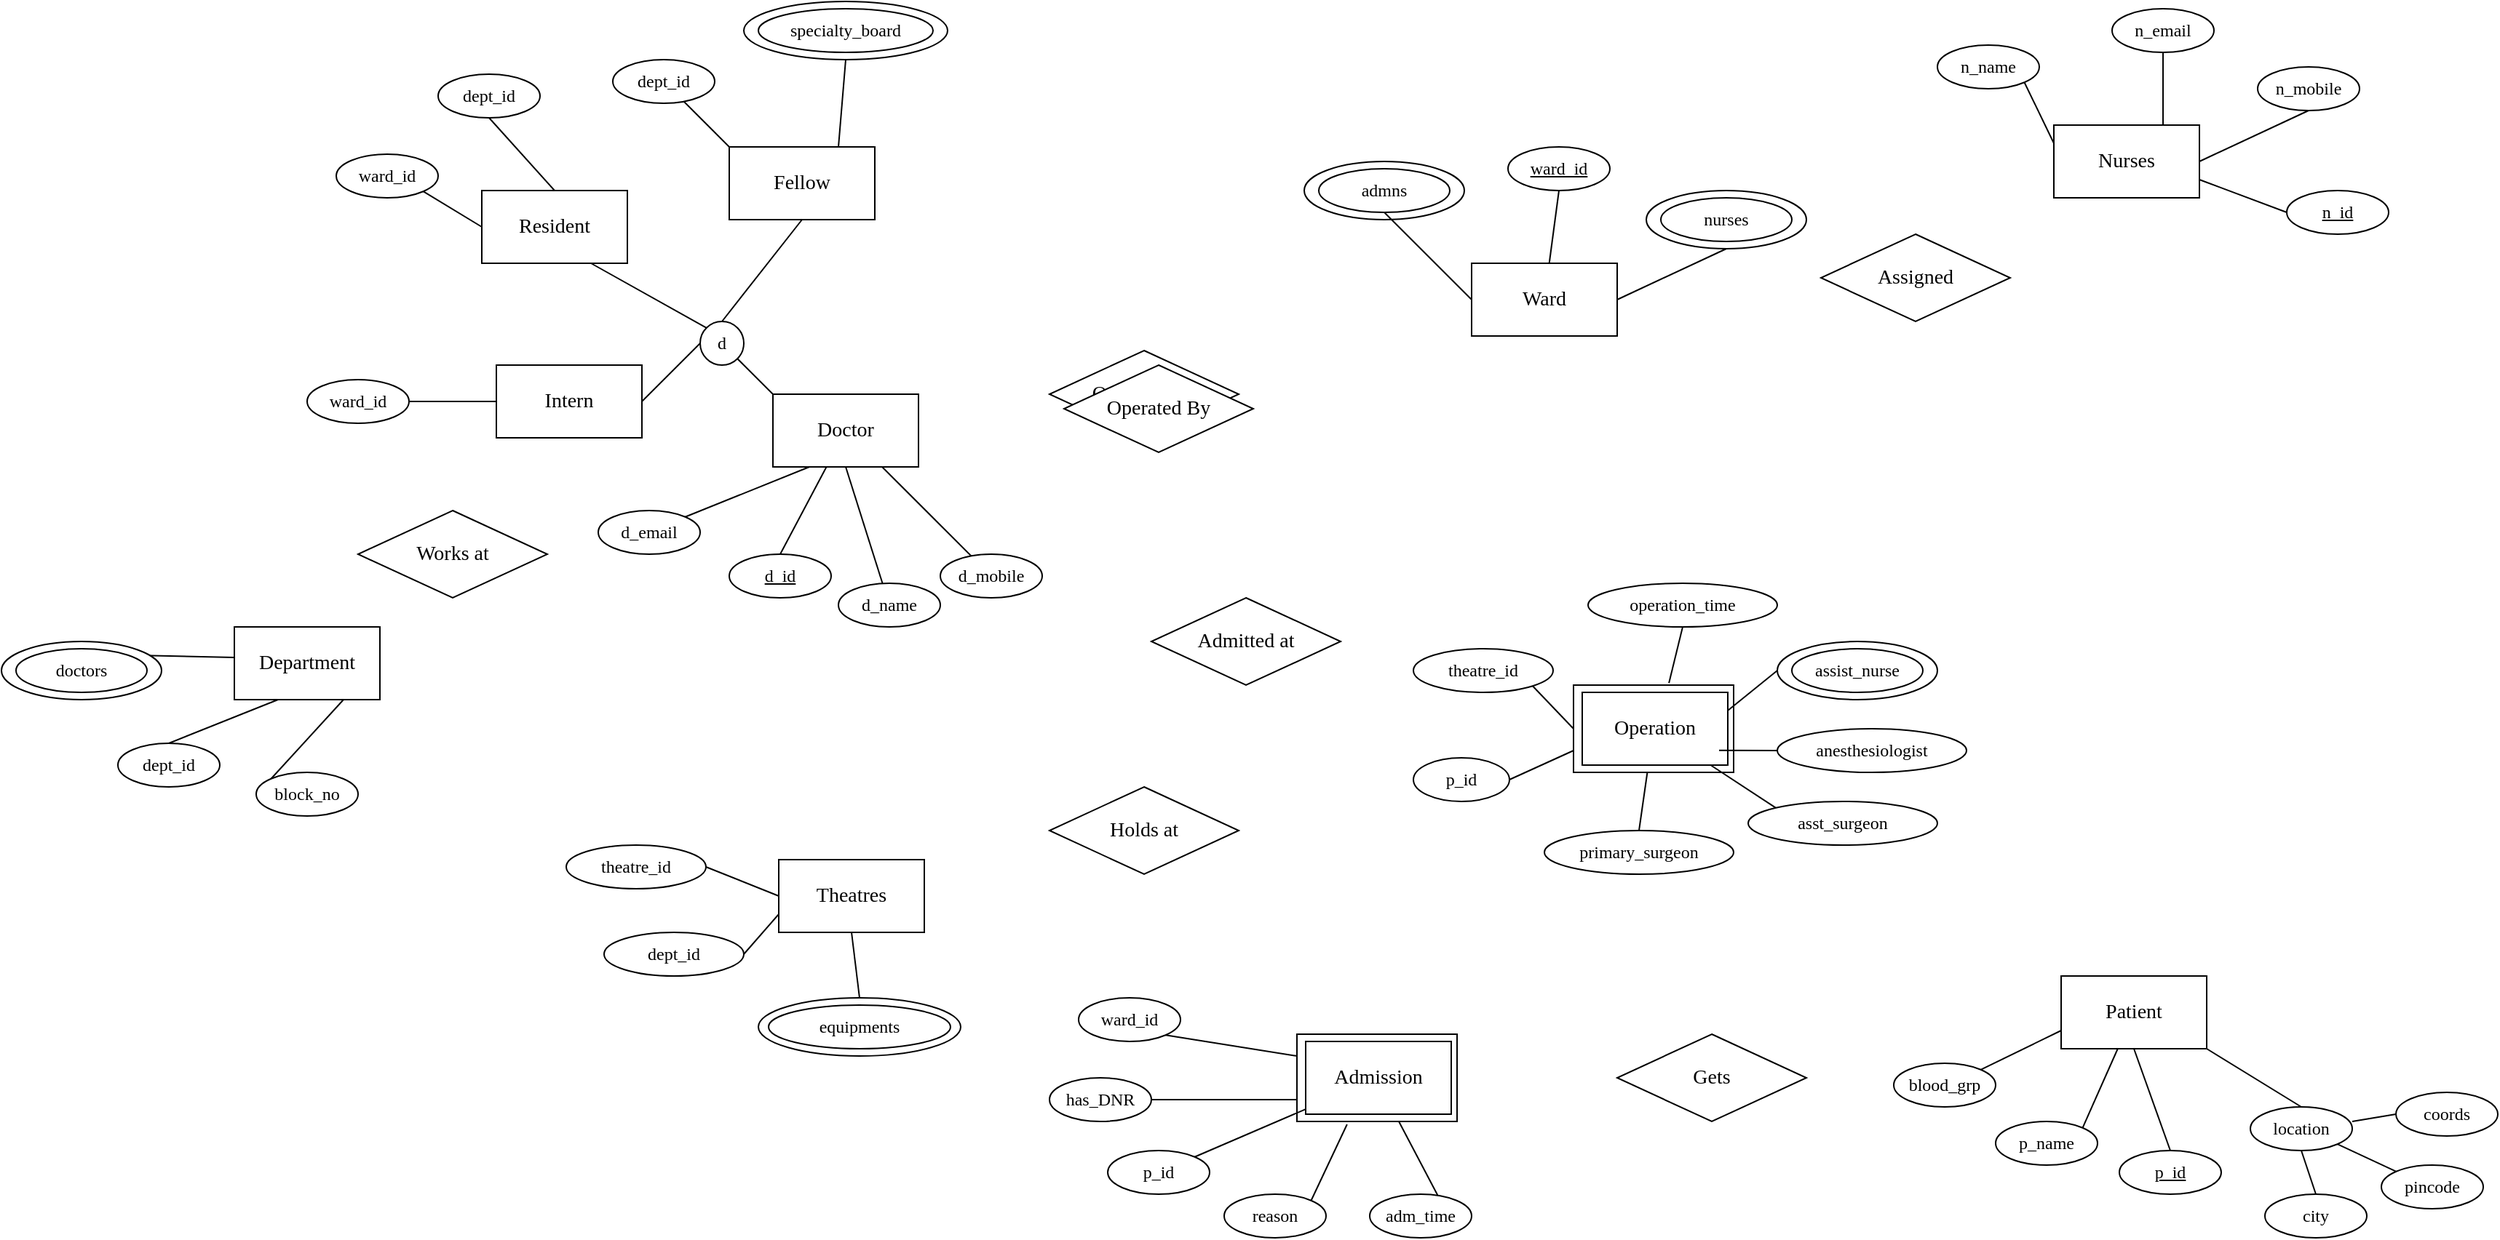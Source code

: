 <mxfile version="18.1.3" type="github">
  <diagram id="R2lEEEUBdFMjLlhIrx00" name="Page-1">
    <mxGraphModel dx="2577" dy="2005" grid="1" gridSize="10" guides="1" tooltips="1" connect="1" arrows="1" fold="0" page="1" pageScale="1" pageWidth="850" pageHeight="1100" math="0" shadow="0" extFonts="Permanent Marker^https://fonts.googleapis.com/css?family=Permanent+Marker">
      <root>
        <mxCell id="0" />
        <mxCell id="1" parent="0" />
        <mxCell id="N8Ufnz0W6D04skS4zoCJ-83" value="&lt;font style=&quot;font-size: 12px;&quot;&gt;equipments&lt;/font&gt;" style="ellipse;whiteSpace=wrap;html=1;fontFamily=Ubuntu;fontSource=https%3A%2F%2Ffonts.googleapis.com%2Fcss%3Ffamily%3DUbuntu;fontSize=14;container=1;" vertex="1" parent="1">
          <mxGeometry x="-90" y="535" width="139" height="40" as="geometry" />
        </mxCell>
        <mxCell id="N8Ufnz0W6D04skS4zoCJ-192" value="&lt;font style=&quot;font-size: 12px;&quot;&gt;equipments&lt;/font&gt;" style="ellipse;whiteSpace=wrap;html=1;fontFamily=Ubuntu;fontSource=https%3A%2F%2Ffonts.googleapis.com%2Fcss%3Ffamily%3DUbuntu;fontSize=14;container=1;" vertex="1" parent="N8Ufnz0W6D04skS4zoCJ-83">
          <mxGeometry x="7" y="5" width="125" height="30" as="geometry" />
        </mxCell>
        <mxCell id="N8Ufnz0W6D04skS4zoCJ-90" style="edgeStyle=none;rounded=0;orthogonalLoop=1;jettySize=auto;html=1;exitX=0.5;exitY=0;exitDx=0;exitDy=0;entryX=0.5;entryY=1;entryDx=0;entryDy=0;fontFamily=Ubuntu;fontSource=https%3A%2F%2Ffonts.googleapis.com%2Fcss%3Ffamily%3DUbuntu;fontSize=12;endArrow=none;endFill=0;" edge="1" parent="1" source="N8Ufnz0W6D04skS4zoCJ-103" target="N8Ufnz0W6D04skS4zoCJ-62">
          <mxGeometry relative="1" as="geometry" />
        </mxCell>
        <mxCell id="N8Ufnz0W6D04skS4zoCJ-91" style="edgeStyle=none;rounded=0;orthogonalLoop=1;jettySize=auto;html=1;exitX=0;exitY=0;exitDx=0;exitDy=0;entryX=0.75;entryY=1;entryDx=0;entryDy=0;fontFamily=Ubuntu;fontSource=https%3A%2F%2Ffonts.googleapis.com%2Fcss%3Ffamily%3DUbuntu;fontSize=12;endArrow=none;endFill=0;" edge="1" parent="1" source="N8Ufnz0W6D04skS4zoCJ-103" target="N8Ufnz0W6D04skS4zoCJ-60">
          <mxGeometry relative="1" as="geometry" />
        </mxCell>
        <mxCell id="N8Ufnz0W6D04skS4zoCJ-92" style="edgeStyle=none;rounded=0;orthogonalLoop=1;jettySize=auto;html=1;exitX=0;exitY=0.5;exitDx=0;exitDy=0;entryX=1;entryY=0.5;entryDx=0;entryDy=0;fontFamily=Ubuntu;fontSource=https%3A%2F%2Ffonts.googleapis.com%2Fcss%3Ffamily%3DUbuntu;fontSize=12;endArrow=none;endFill=0;" edge="1" parent="1" source="N8Ufnz0W6D04skS4zoCJ-103" target="N8Ufnz0W6D04skS4zoCJ-59">
          <mxGeometry relative="1" as="geometry" />
        </mxCell>
        <mxCell id="N8Ufnz0W6D04skS4zoCJ-97" style="edgeStyle=none;rounded=0;orthogonalLoop=1;jettySize=auto;html=1;exitX=0.25;exitY=1;exitDx=0;exitDy=0;entryX=1;entryY=0;entryDx=0;entryDy=0;fontFamily=Ubuntu;fontSource=https%3A%2F%2Ffonts.googleapis.com%2Fcss%3Ffamily%3DUbuntu;fontSize=12;endArrow=none;endFill=0;" edge="1" parent="1" source="N8Ufnz0W6D04skS4zoCJ-1" target="N8Ufnz0W6D04skS4zoCJ-13">
          <mxGeometry relative="1" as="geometry" />
        </mxCell>
        <mxCell id="N8Ufnz0W6D04skS4zoCJ-104" style="edgeStyle=none;rounded=0;orthogonalLoop=1;jettySize=auto;html=1;exitX=0;exitY=0;exitDx=0;exitDy=0;entryX=1;entryY=1;entryDx=0;entryDy=0;fontFamily=Ubuntu;fontSource=https%3A%2F%2Ffonts.googleapis.com%2Fcss%3Ffamily%3DUbuntu;fontSize=12;endArrow=none;endFill=0;" edge="1" parent="1" source="N8Ufnz0W6D04skS4zoCJ-1" target="N8Ufnz0W6D04skS4zoCJ-103">
          <mxGeometry relative="1" as="geometry" />
        </mxCell>
        <mxCell id="N8Ufnz0W6D04skS4zoCJ-1" value="&lt;font style=&quot;font-size: 14px;&quot; data-font-src=&quot;https://fonts.googleapis.com/css?family=Ubuntu&quot; face=&quot;Ubuntu&quot;&gt;Doctor&lt;/font&gt;" style="rounded=0;whiteSpace=wrap;html=1;" vertex="1" parent="1">
          <mxGeometry x="-80" y="120" width="100" height="50" as="geometry" />
        </mxCell>
        <mxCell id="N8Ufnz0W6D04skS4zoCJ-3" value="&lt;font style=&quot;font-size: 14px;&quot; data-font-src=&quot;https://fonts.googleapis.com/css?family=Ubuntu&quot; face=&quot;Ubuntu&quot;&gt;Patient&lt;/font&gt;" style="rounded=0;whiteSpace=wrap;html=1;" vertex="1" parent="1">
          <mxGeometry x="805" y="520" width="100" height="50" as="geometry" />
        </mxCell>
        <mxCell id="N8Ufnz0W6D04skS4zoCJ-5" value="&lt;font style=&quot;font-size: 14px;&quot; data-font-src=&quot;https://fonts.googleapis.com/css?family=Ubuntu&quot; face=&quot;Ubuntu&quot;&gt;Department&lt;/font&gt;" style="rounded=0;whiteSpace=wrap;html=1;" vertex="1" parent="1">
          <mxGeometry x="-450" y="280" width="100" height="50" as="geometry" />
        </mxCell>
        <mxCell id="N8Ufnz0W6D04skS4zoCJ-6" value="&lt;font style=&quot;font-size: 14px;&quot; data-font-src=&quot;https://fonts.googleapis.com/css?family=Ubuntu&quot; face=&quot;Ubuntu&quot;&gt;Ward&lt;/font&gt;" style="rounded=0;whiteSpace=wrap;html=1;" vertex="1" parent="1">
          <mxGeometry x="400" y="30" width="100" height="50" as="geometry" />
        </mxCell>
        <mxCell id="N8Ufnz0W6D04skS4zoCJ-98" style="edgeStyle=none;rounded=0;orthogonalLoop=1;jettySize=auto;html=1;exitX=0.5;exitY=0;exitDx=0;exitDy=0;fontFamily=Ubuntu;fontSource=https%3A%2F%2Ffonts.googleapis.com%2Fcss%3Ffamily%3DUbuntu;fontSize=12;endArrow=none;endFill=0;" edge="1" parent="1" source="N8Ufnz0W6D04skS4zoCJ-7" target="N8Ufnz0W6D04skS4zoCJ-1">
          <mxGeometry relative="1" as="geometry" />
        </mxCell>
        <mxCell id="N8Ufnz0W6D04skS4zoCJ-7" value="&lt;font style=&quot;font-size: 12px;&quot;&gt;&lt;u&gt;d_id&lt;/u&gt;&lt;/font&gt;" style="ellipse;whiteSpace=wrap;html=1;fontFamily=Ubuntu;fontSource=https%3A%2F%2Ffonts.googleapis.com%2Fcss%3Ffamily%3DUbuntu;fontSize=14;" vertex="1" parent="1">
          <mxGeometry x="-110" y="230" width="70" height="30" as="geometry" />
        </mxCell>
        <mxCell id="N8Ufnz0W6D04skS4zoCJ-100" style="edgeStyle=none;rounded=0;orthogonalLoop=1;jettySize=auto;html=1;entryX=0.5;entryY=1;entryDx=0;entryDy=0;fontFamily=Ubuntu;fontSource=https%3A%2F%2Ffonts.googleapis.com%2Fcss%3Ffamily%3DUbuntu;fontSize=12;endArrow=none;endFill=0;" edge="1" parent="1" source="N8Ufnz0W6D04skS4zoCJ-8" target="N8Ufnz0W6D04skS4zoCJ-1">
          <mxGeometry relative="1" as="geometry" />
        </mxCell>
        <mxCell id="N8Ufnz0W6D04skS4zoCJ-8" value="&lt;font style=&quot;font-size: 12px;&quot;&gt;d_name&lt;/font&gt;" style="ellipse;whiteSpace=wrap;html=1;fontFamily=Ubuntu;fontSource=https%3A%2F%2Ffonts.googleapis.com%2Fcss%3Ffamily%3DUbuntu;fontSize=14;" vertex="1" parent="1">
          <mxGeometry x="-35" y="250" width="70" height="30" as="geometry" />
        </mxCell>
        <mxCell id="N8Ufnz0W6D04skS4zoCJ-9" value="&lt;font style=&quot;font-size: 12px;&quot;&gt;dept_id&lt;/font&gt;" style="ellipse;whiteSpace=wrap;html=1;fontFamily=Ubuntu;fontSource=https%3A%2F%2Ffonts.googleapis.com%2Fcss%3Ffamily%3DUbuntu;fontSize=14;" vertex="1" parent="1">
          <mxGeometry x="-310" y="-100" width="70" height="30" as="geometry" />
        </mxCell>
        <mxCell id="N8Ufnz0W6D04skS4zoCJ-13" value="&lt;font style=&quot;font-size: 12px;&quot;&gt;d_email&lt;/font&gt;" style="ellipse;whiteSpace=wrap;html=1;fontFamily=Ubuntu;fontSource=https%3A%2F%2Ffonts.googleapis.com%2Fcss%3Ffamily%3DUbuntu;fontSize=14;" vertex="1" parent="1">
          <mxGeometry x="-200" y="200" width="70" height="30" as="geometry" />
        </mxCell>
        <mxCell id="N8Ufnz0W6D04skS4zoCJ-121" style="edgeStyle=none;rounded=0;orthogonalLoop=1;jettySize=auto;html=1;exitX=0.5;exitY=0;exitDx=0;exitDy=0;fontFamily=Ubuntu;fontSource=https%3A%2F%2Ffonts.googleapis.com%2Fcss%3Ffamily%3DUbuntu;fontSize=12;endArrow=none;endFill=0;" edge="1" parent="1" source="N8Ufnz0W6D04skS4zoCJ-18">
          <mxGeometry relative="1" as="geometry">
            <mxPoint x="-420" y="330" as="targetPoint" />
          </mxGeometry>
        </mxCell>
        <mxCell id="N8Ufnz0W6D04skS4zoCJ-18" value="&lt;font style=&quot;font-size: 12px;&quot;&gt;dept_id&lt;/font&gt;" style="ellipse;whiteSpace=wrap;html=1;fontFamily=Ubuntu;fontSource=https%3A%2F%2Ffonts.googleapis.com%2Fcss%3Ffamily%3DUbuntu;fontSize=14;" vertex="1" parent="1">
          <mxGeometry x="-530" y="360" width="70" height="30" as="geometry" />
        </mxCell>
        <mxCell id="N8Ufnz0W6D04skS4zoCJ-122" style="edgeStyle=none;rounded=0;orthogonalLoop=1;jettySize=auto;html=1;exitX=0;exitY=0;exitDx=0;exitDy=0;entryX=0.75;entryY=1;entryDx=0;entryDy=0;fontFamily=Ubuntu;fontSource=https%3A%2F%2Ffonts.googleapis.com%2Fcss%3Ffamily%3DUbuntu;fontSize=12;endArrow=none;endFill=0;" edge="1" parent="1" source="N8Ufnz0W6D04skS4zoCJ-19" target="N8Ufnz0W6D04skS4zoCJ-5">
          <mxGeometry relative="1" as="geometry" />
        </mxCell>
        <mxCell id="N8Ufnz0W6D04skS4zoCJ-19" value="&lt;font style=&quot;font-size: 12px;&quot;&gt;block_no&lt;/font&gt;" style="ellipse;whiteSpace=wrap;html=1;fontFamily=Ubuntu;fontSource=https%3A%2F%2Ffonts.googleapis.com%2Fcss%3Ffamily%3DUbuntu;fontSize=14;" vertex="1" parent="1">
          <mxGeometry x="-435" y="380" width="70" height="30" as="geometry" />
        </mxCell>
        <mxCell id="N8Ufnz0W6D04skS4zoCJ-22" value="" style="group" vertex="1" connectable="0" parent="1">
          <mxGeometry x="285" y="-40" width="140" height="40" as="geometry" />
        </mxCell>
        <mxCell id="N8Ufnz0W6D04skS4zoCJ-23" value="&lt;font style=&quot;font-size: 12px;&quot;&gt;specialty_board&lt;/font&gt;" style="ellipse;whiteSpace=wrap;html=1;fontFamily=Ubuntu;fontSource=https%3A%2F%2Ffonts.googleapis.com%2Fcss%3Ffamily%3DUbuntu;fontSize=14;" vertex="1" parent="N8Ufnz0W6D04skS4zoCJ-22">
          <mxGeometry width="110" height="40" as="geometry" />
        </mxCell>
        <mxCell id="N8Ufnz0W6D04skS4zoCJ-24" value="&lt;font style=&quot;font-size: 12px;&quot;&gt;admns&lt;/font&gt;" style="ellipse;whiteSpace=wrap;html=1;fontFamily=Ubuntu;fontSource=https%3A%2F%2Ffonts.googleapis.com%2Fcss%3Ffamily%3DUbuntu;fontSize=14;" vertex="1" parent="N8Ufnz0W6D04skS4zoCJ-22">
          <mxGeometry x="10" y="5" width="90" height="30" as="geometry" />
        </mxCell>
        <mxCell id="N8Ufnz0W6D04skS4zoCJ-123" style="edgeStyle=none;rounded=0;orthogonalLoop=1;jettySize=auto;html=1;exitX=1;exitY=0;exitDx=0;exitDy=0;fontFamily=Ubuntu;fontSource=https%3A%2F%2Ffonts.googleapis.com%2Fcss%3Ffamily%3DUbuntu;fontSize=12;endArrow=none;endFill=0;" edge="1" parent="1" source="N8Ufnz0W6D04skS4zoCJ-28">
          <mxGeometry relative="1" as="geometry">
            <mxPoint x="-450" y="301" as="targetPoint" />
          </mxGeometry>
        </mxCell>
        <mxCell id="N8Ufnz0W6D04skS4zoCJ-32" value="" style="group" vertex="1" connectable="0" parent="1">
          <mxGeometry x="470" y="320" width="110" height="60" as="geometry" />
        </mxCell>
        <mxCell id="N8Ufnz0W6D04skS4zoCJ-31" value="&lt;font style=&quot;font-size: 14px;&quot; data-font-src=&quot;https://fonts.googleapis.com/css?family=Ubuntu&quot; face=&quot;Ubuntu&quot;&gt;Operation&lt;/font&gt;" style="rounded=0;whiteSpace=wrap;html=1;" vertex="1" parent="N8Ufnz0W6D04skS4zoCJ-32">
          <mxGeometry width="110" height="60" as="geometry" />
        </mxCell>
        <mxCell id="N8Ufnz0W6D04skS4zoCJ-30" value="&lt;font style=&quot;font-size: 14px;&quot; data-font-src=&quot;https://fonts.googleapis.com/css?family=Ubuntu&quot; face=&quot;Ubuntu&quot;&gt;Operation&lt;/font&gt;" style="rounded=0;whiteSpace=wrap;html=1;" vertex="1" parent="N8Ufnz0W6D04skS4zoCJ-32">
          <mxGeometry x="6" y="5" width="100" height="50" as="geometry" />
        </mxCell>
        <mxCell id="N8Ufnz0W6D04skS4zoCJ-33" value="" style="group" vertex="1" connectable="0" parent="1">
          <mxGeometry x="280" y="560" width="110" height="60" as="geometry" />
        </mxCell>
        <mxCell id="N8Ufnz0W6D04skS4zoCJ-34" value="&lt;font style=&quot;font-size: 14px;&quot; data-font-src=&quot;https://fonts.googleapis.com/css?family=Ubuntu&quot; face=&quot;Ubuntu&quot;&gt;Operation&lt;/font&gt;" style="rounded=0;whiteSpace=wrap;html=1;" vertex="1" parent="N8Ufnz0W6D04skS4zoCJ-33">
          <mxGeometry width="110" height="60" as="geometry" />
        </mxCell>
        <mxCell id="N8Ufnz0W6D04skS4zoCJ-35" value="&lt;font style=&quot;font-size: 14px;&quot; data-font-src=&quot;https://fonts.googleapis.com/css?family=Ubuntu&quot; face=&quot;Ubuntu&quot;&gt;Admission&lt;br&gt;&lt;/font&gt;" style="rounded=0;whiteSpace=wrap;html=1;" vertex="1" parent="N8Ufnz0W6D04skS4zoCJ-33">
          <mxGeometry x="6" y="5" width="100" height="50" as="geometry" />
        </mxCell>
        <mxCell id="N8Ufnz0W6D04skS4zoCJ-136" style="edgeStyle=none;rounded=0;orthogonalLoop=1;jettySize=auto;html=1;exitX=0.5;exitY=0;exitDx=0;exitDy=0;entryX=0.5;entryY=1;entryDx=0;entryDy=0;fontFamily=Ubuntu;fontSource=https%3A%2F%2Ffonts.googleapis.com%2Fcss%3Ffamily%3DUbuntu;fontSize=12;endArrow=none;endFill=0;" edge="1" parent="1" source="N8Ufnz0W6D04skS4zoCJ-36" target="N8Ufnz0W6D04skS4zoCJ-3">
          <mxGeometry relative="1" as="geometry" />
        </mxCell>
        <mxCell id="N8Ufnz0W6D04skS4zoCJ-36" value="&lt;font style=&quot;font-size: 12px;&quot;&gt;&lt;u&gt;p_id&lt;/u&gt;&lt;/font&gt;" style="ellipse;whiteSpace=wrap;html=1;fontFamily=Ubuntu;fontSource=https%3A%2F%2Ffonts.googleapis.com%2Fcss%3Ffamily%3DUbuntu;fontSize=14;" vertex="1" parent="1">
          <mxGeometry x="845" y="640" width="70" height="30" as="geometry" />
        </mxCell>
        <mxCell id="N8Ufnz0W6D04skS4zoCJ-135" style="edgeStyle=none;rounded=0;orthogonalLoop=1;jettySize=auto;html=1;exitX=1;exitY=0;exitDx=0;exitDy=0;fontFamily=Ubuntu;fontSource=https%3A%2F%2Ffonts.googleapis.com%2Fcss%3Ffamily%3DUbuntu;fontSize=12;endArrow=none;endFill=0;" edge="1" parent="1" source="N8Ufnz0W6D04skS4zoCJ-37" target="N8Ufnz0W6D04skS4zoCJ-3">
          <mxGeometry relative="1" as="geometry" />
        </mxCell>
        <mxCell id="N8Ufnz0W6D04skS4zoCJ-37" value="&lt;font style=&quot;font-size: 12px;&quot;&gt;p_name&lt;/font&gt;" style="ellipse;whiteSpace=wrap;html=1;fontFamily=Ubuntu;fontSource=https%3A%2F%2Ffonts.googleapis.com%2Fcss%3Ffamily%3DUbuntu;fontSize=14;" vertex="1" parent="1">
          <mxGeometry x="760" y="620" width="70" height="30" as="geometry" />
        </mxCell>
        <mxCell id="N8Ufnz0W6D04skS4zoCJ-101" style="edgeStyle=none;rounded=0;orthogonalLoop=1;jettySize=auto;html=1;entryX=0.75;entryY=1;entryDx=0;entryDy=0;fontFamily=Ubuntu;fontSource=https%3A%2F%2Ffonts.googleapis.com%2Fcss%3Ffamily%3DUbuntu;fontSize=12;endArrow=none;endFill=0;" edge="1" parent="1" source="N8Ufnz0W6D04skS4zoCJ-38" target="N8Ufnz0W6D04skS4zoCJ-1">
          <mxGeometry relative="1" as="geometry" />
        </mxCell>
        <mxCell id="N8Ufnz0W6D04skS4zoCJ-38" value="&lt;font style=&quot;font-size: 12px;&quot;&gt;d_mobile&lt;/font&gt;" style="ellipse;whiteSpace=wrap;html=1;fontFamily=Ubuntu;fontSource=https%3A%2F%2Ffonts.googleapis.com%2Fcss%3Ffamily%3DUbuntu;fontSize=14;" vertex="1" parent="1">
          <mxGeometry x="35" y="230" width="70" height="30" as="geometry" />
        </mxCell>
        <mxCell id="N8Ufnz0W6D04skS4zoCJ-134" style="edgeStyle=none;rounded=0;orthogonalLoop=1;jettySize=auto;html=1;exitX=1;exitY=0;exitDx=0;exitDy=0;entryX=0;entryY=0.75;entryDx=0;entryDy=0;fontFamily=Ubuntu;fontSource=https%3A%2F%2Ffonts.googleapis.com%2Fcss%3Ffamily%3DUbuntu;fontSize=12;endArrow=none;endFill=0;" edge="1" parent="1" source="N8Ufnz0W6D04skS4zoCJ-40" target="N8Ufnz0W6D04skS4zoCJ-3">
          <mxGeometry relative="1" as="geometry" />
        </mxCell>
        <mxCell id="N8Ufnz0W6D04skS4zoCJ-40" value="&lt;font style=&quot;font-size: 12px;&quot;&gt;blood_grp&lt;br&gt;&lt;/font&gt;" style="ellipse;whiteSpace=wrap;html=1;fontFamily=Ubuntu;fontSource=https%3A%2F%2Ffonts.googleapis.com%2Fcss%3Ffamily%3DUbuntu;fontSize=14;" vertex="1" parent="1">
          <mxGeometry x="690" y="580" width="70" height="30" as="geometry" />
        </mxCell>
        <mxCell id="N8Ufnz0W6D04skS4zoCJ-107" style="edgeStyle=none;rounded=0;orthogonalLoop=1;jettySize=auto;html=1;exitX=1;exitY=0.5;exitDx=0;exitDy=0;entryX=0;entryY=0.75;entryDx=0;entryDy=0;fontFamily=Ubuntu;fontSource=https%3A%2F%2Ffonts.googleapis.com%2Fcss%3Ffamily%3DUbuntu;fontSize=12;endArrow=none;endFill=0;" edge="1" parent="1" source="N8Ufnz0W6D04skS4zoCJ-41" target="N8Ufnz0W6D04skS4zoCJ-34">
          <mxGeometry relative="1" as="geometry" />
        </mxCell>
        <mxCell id="N8Ufnz0W6D04skS4zoCJ-41" value="&lt;font style=&quot;font-size: 12px;&quot;&gt;has_DNR&lt;br&gt;&lt;/font&gt;" style="ellipse;whiteSpace=wrap;html=1;fontFamily=Ubuntu;fontSource=https%3A%2F%2Ffonts.googleapis.com%2Fcss%3Ffamily%3DUbuntu;fontSize=14;" vertex="1" parent="1">
          <mxGeometry x="110" y="590" width="70" height="30" as="geometry" />
        </mxCell>
        <mxCell id="N8Ufnz0W6D04skS4zoCJ-113" style="edgeStyle=none;rounded=0;orthogonalLoop=1;jettySize=auto;html=1;exitX=0.5;exitY=0;exitDx=0;exitDy=0;fontFamily=Ubuntu;fontSource=https%3A%2F%2Ffonts.googleapis.com%2Fcss%3Ffamily%3DUbuntu;fontSize=12;endArrow=none;endFill=0;" edge="1" parent="1" source="N8Ufnz0W6D04skS4zoCJ-43" target="N8Ufnz0W6D04skS4zoCJ-31">
          <mxGeometry relative="1" as="geometry" />
        </mxCell>
        <mxCell id="N8Ufnz0W6D04skS4zoCJ-43" value="&lt;font style=&quot;font-size: 12px;&quot;&gt;primary_surgeon&lt;/font&gt;" style="ellipse;whiteSpace=wrap;html=1;fontFamily=Ubuntu;fontSource=https%3A%2F%2Ffonts.googleapis.com%2Fcss%3Ffamily%3DUbuntu;fontSize=14;" vertex="1" parent="1">
          <mxGeometry x="450" y="420" width="130" height="30" as="geometry" />
        </mxCell>
        <mxCell id="N8Ufnz0W6D04skS4zoCJ-114" style="edgeStyle=none;rounded=0;orthogonalLoop=1;jettySize=auto;html=1;exitX=0;exitY=0;exitDx=0;exitDy=0;fontFamily=Ubuntu;fontSource=https%3A%2F%2Ffonts.googleapis.com%2Fcss%3Ffamily%3DUbuntu;fontSize=12;endArrow=none;endFill=0;" edge="1" parent="1" source="N8Ufnz0W6D04skS4zoCJ-44" target="N8Ufnz0W6D04skS4zoCJ-30">
          <mxGeometry relative="1" as="geometry" />
        </mxCell>
        <mxCell id="N8Ufnz0W6D04skS4zoCJ-44" value="&lt;font style=&quot;font-size: 12px;&quot;&gt;asst_surgeon&lt;/font&gt;" style="ellipse;whiteSpace=wrap;html=1;fontFamily=Ubuntu;fontSource=https%3A%2F%2Ffonts.googleapis.com%2Fcss%3Ffamily%3DUbuntu;fontSize=14;" vertex="1" parent="1">
          <mxGeometry x="590" y="400" width="130" height="30" as="geometry" />
        </mxCell>
        <mxCell id="N8Ufnz0W6D04skS4zoCJ-115" style="edgeStyle=none;rounded=0;orthogonalLoop=1;jettySize=auto;html=1;exitX=0;exitY=0.5;exitDx=0;exitDy=0;fontFamily=Ubuntu;fontSource=https%3A%2F%2Ffonts.googleapis.com%2Fcss%3Ffamily%3DUbuntu;fontSize=12;endArrow=none;endFill=0;" edge="1" parent="1" source="N8Ufnz0W6D04skS4zoCJ-45">
          <mxGeometry relative="1" as="geometry">
            <mxPoint x="570" y="364.905" as="targetPoint" />
          </mxGeometry>
        </mxCell>
        <mxCell id="N8Ufnz0W6D04skS4zoCJ-45" value="&lt;font style=&quot;font-size: 12px;&quot;&gt;anesthesiologist&lt;/font&gt;" style="ellipse;whiteSpace=wrap;html=1;fontFamily=Ubuntu;fontSource=https%3A%2F%2Ffonts.googleapis.com%2Fcss%3Ffamily%3DUbuntu;fontSize=14;" vertex="1" parent="1">
          <mxGeometry x="610" y="350" width="130" height="30" as="geometry" />
        </mxCell>
        <mxCell id="N8Ufnz0W6D04skS4zoCJ-50" value="" style="group" vertex="1" connectable="0" parent="1">
          <mxGeometry x="610" y="290" width="110" height="40" as="geometry" />
        </mxCell>
        <mxCell id="N8Ufnz0W6D04skS4zoCJ-48" value="&lt;font style=&quot;font-size: 12px;&quot;&gt;specialty_board&lt;/font&gt;" style="ellipse;whiteSpace=wrap;html=1;fontFamily=Ubuntu;fontSource=https%3A%2F%2Ffonts.googleapis.com%2Fcss%3Ffamily%3DUbuntu;fontSize=14;" vertex="1" parent="N8Ufnz0W6D04skS4zoCJ-50">
          <mxGeometry width="110" height="40" as="geometry" />
        </mxCell>
        <mxCell id="N8Ufnz0W6D04skS4zoCJ-49" value="&lt;font style=&quot;font-size: 12px;&quot;&gt;assist_nurse&lt;/font&gt;" style="ellipse;whiteSpace=wrap;html=1;fontFamily=Ubuntu;fontSource=https%3A%2F%2Ffonts.googleapis.com%2Fcss%3Ffamily%3DUbuntu;fontSize=14;" vertex="1" parent="N8Ufnz0W6D04skS4zoCJ-50">
          <mxGeometry x="10" y="5" width="90" height="30" as="geometry" />
        </mxCell>
        <mxCell id="N8Ufnz0W6D04skS4zoCJ-110" style="edgeStyle=none;rounded=0;orthogonalLoop=1;jettySize=auto;html=1;exitX=0.5;exitY=1;exitDx=0;exitDy=0;entryX=0.596;entryY=-0.023;entryDx=0;entryDy=0;entryPerimeter=0;fontFamily=Ubuntu;fontSource=https%3A%2F%2Ffonts.googleapis.com%2Fcss%3Ffamily%3DUbuntu;fontSize=12;endArrow=none;endFill=0;" edge="1" parent="1" source="N8Ufnz0W6D04skS4zoCJ-51" target="N8Ufnz0W6D04skS4zoCJ-31">
          <mxGeometry relative="1" as="geometry" />
        </mxCell>
        <mxCell id="N8Ufnz0W6D04skS4zoCJ-51" value="&lt;font style=&quot;font-size: 12px;&quot;&gt;operation_time&lt;/font&gt;" style="ellipse;whiteSpace=wrap;html=1;fontFamily=Ubuntu;fontSource=https%3A%2F%2Ffonts.googleapis.com%2Fcss%3Ffamily%3DUbuntu;fontSize=14;" vertex="1" parent="1">
          <mxGeometry x="480" y="250" width="130" height="30" as="geometry" />
        </mxCell>
        <mxCell id="N8Ufnz0W6D04skS4zoCJ-108" style="edgeStyle=none;rounded=0;orthogonalLoop=1;jettySize=auto;html=1;exitX=1;exitY=1;exitDx=0;exitDy=0;entryX=0;entryY=0.25;entryDx=0;entryDy=0;fontFamily=Ubuntu;fontSource=https%3A%2F%2Ffonts.googleapis.com%2Fcss%3Ffamily%3DUbuntu;fontSize=12;endArrow=none;endFill=0;" edge="1" parent="1" source="N8Ufnz0W6D04skS4zoCJ-54" target="N8Ufnz0W6D04skS4zoCJ-34">
          <mxGeometry relative="1" as="geometry" />
        </mxCell>
        <mxCell id="N8Ufnz0W6D04skS4zoCJ-54" value="&lt;font style=&quot;font-size: 12px;&quot;&gt;ward_id&lt;br&gt;&lt;/font&gt;" style="ellipse;whiteSpace=wrap;html=1;fontFamily=Ubuntu;fontSource=https%3A%2F%2Ffonts.googleapis.com%2Fcss%3Ffamily%3DUbuntu;fontSize=14;" vertex="1" parent="1">
          <mxGeometry x="130" y="535" width="70" height="30" as="geometry" />
        </mxCell>
        <mxCell id="N8Ufnz0W6D04skS4zoCJ-125" style="edgeStyle=none;rounded=0;orthogonalLoop=1;jettySize=auto;html=1;exitX=0.5;exitY=1;exitDx=0;exitDy=0;fontFamily=Ubuntu;fontSource=https%3A%2F%2Ffonts.googleapis.com%2Fcss%3Ffamily%3DUbuntu;fontSize=12;endArrow=none;endFill=0;" edge="1" parent="1" source="N8Ufnz0W6D04skS4zoCJ-55" target="N8Ufnz0W6D04skS4zoCJ-6">
          <mxGeometry relative="1" as="geometry" />
        </mxCell>
        <mxCell id="N8Ufnz0W6D04skS4zoCJ-55" value="&lt;font style=&quot;font-size: 12px;&quot;&gt;&lt;u&gt;ward_id&lt;/u&gt;&lt;br&gt;&lt;/font&gt;" style="ellipse;whiteSpace=wrap;html=1;fontFamily=Ubuntu;fontSource=https%3A%2F%2Ffonts.googleapis.com%2Fcss%3Ffamily%3DUbuntu;fontSize=14;" vertex="1" parent="1">
          <mxGeometry x="425" y="-50" width="70" height="30" as="geometry" />
        </mxCell>
        <mxCell id="N8Ufnz0W6D04skS4zoCJ-126" style="edgeStyle=none;rounded=0;orthogonalLoop=1;jettySize=auto;html=1;exitX=0.5;exitY=1;exitDx=0;exitDy=0;entryX=1;entryY=0.5;entryDx=0;entryDy=0;fontFamily=Ubuntu;fontSource=https%3A%2F%2Ffonts.googleapis.com%2Fcss%3Ffamily%3DUbuntu;fontSize=12;endArrow=none;endFill=0;" edge="1" parent="1" source="N8Ufnz0W6D04skS4zoCJ-56" target="N8Ufnz0W6D04skS4zoCJ-6">
          <mxGeometry relative="1" as="geometry" />
        </mxCell>
        <mxCell id="N8Ufnz0W6D04skS4zoCJ-56" value="&lt;font style=&quot;font-size: 12px;&quot;&gt;specialty_board&lt;/font&gt;" style="ellipse;whiteSpace=wrap;html=1;fontFamily=Ubuntu;fontSource=https%3A%2F%2Ffonts.googleapis.com%2Fcss%3Ffamily%3DUbuntu;fontSize=14;" vertex="1" parent="1">
          <mxGeometry x="520" y="-20" width="110" height="40" as="geometry" />
        </mxCell>
        <mxCell id="N8Ufnz0W6D04skS4zoCJ-57" value="&lt;font style=&quot;font-size: 12px;&quot;&gt;nurses&lt;/font&gt;" style="ellipse;whiteSpace=wrap;html=1;fontFamily=Ubuntu;fontSource=https%3A%2F%2Ffonts.googleapis.com%2Fcss%3Ffamily%3DUbuntu;fontSize=14;" vertex="1" parent="1">
          <mxGeometry x="530" y="-15" width="90" height="30" as="geometry" />
        </mxCell>
        <mxCell id="N8Ufnz0W6D04skS4zoCJ-112" style="edgeStyle=none;rounded=0;orthogonalLoop=1;jettySize=auto;html=1;exitX=1;exitY=0.5;exitDx=0;exitDy=0;entryX=0;entryY=0.75;entryDx=0;entryDy=0;fontFamily=Ubuntu;fontSource=https%3A%2F%2Ffonts.googleapis.com%2Fcss%3Ffamily%3DUbuntu;fontSize=12;endArrow=none;endFill=0;" edge="1" parent="1" source="N8Ufnz0W6D04skS4zoCJ-58" target="N8Ufnz0W6D04skS4zoCJ-31">
          <mxGeometry relative="1" as="geometry" />
        </mxCell>
        <mxCell id="N8Ufnz0W6D04skS4zoCJ-58" value="&lt;font style=&quot;font-size: 12px;&quot;&gt;p_id&lt;/font&gt;" style="ellipse;whiteSpace=wrap;html=1;fontFamily=Ubuntu;fontSource=https%3A%2F%2Ffonts.googleapis.com%2Fcss%3Ffamily%3DUbuntu;fontSize=14;" vertex="1" parent="1">
          <mxGeometry x="360" y="370" width="66" height="30" as="geometry" />
        </mxCell>
        <mxCell id="N8Ufnz0W6D04skS4zoCJ-93" style="edgeStyle=none;rounded=0;orthogonalLoop=1;jettySize=auto;html=1;exitX=0;exitY=0.5;exitDx=0;exitDy=0;entryX=1;entryY=0.5;entryDx=0;entryDy=0;fontFamily=Ubuntu;fontSource=https%3A%2F%2Ffonts.googleapis.com%2Fcss%3Ffamily%3DUbuntu;fontSize=12;endArrow=none;endFill=0;" edge="1" parent="1" source="N8Ufnz0W6D04skS4zoCJ-59" target="N8Ufnz0W6D04skS4zoCJ-66">
          <mxGeometry relative="1" as="geometry" />
        </mxCell>
        <mxCell id="N8Ufnz0W6D04skS4zoCJ-59" value="&lt;font face=&quot;Ubuntu&quot;&gt;&lt;span style=&quot;font-size: 14px;&quot;&gt;Intern&lt;/span&gt;&lt;/font&gt;" style="rounded=0;whiteSpace=wrap;html=1;" vertex="1" parent="1">
          <mxGeometry x="-270" y="100" width="100" height="50" as="geometry" />
        </mxCell>
        <mxCell id="N8Ufnz0W6D04skS4zoCJ-94" style="edgeStyle=none;rounded=0;orthogonalLoop=1;jettySize=auto;html=1;exitX=0;exitY=0.5;exitDx=0;exitDy=0;entryX=1;entryY=1;entryDx=0;entryDy=0;fontFamily=Ubuntu;fontSource=https%3A%2F%2Ffonts.googleapis.com%2Fcss%3Ffamily%3DUbuntu;fontSize=12;endArrow=none;endFill=0;" edge="1" parent="1" source="N8Ufnz0W6D04skS4zoCJ-60" target="N8Ufnz0W6D04skS4zoCJ-65">
          <mxGeometry relative="1" as="geometry" />
        </mxCell>
        <mxCell id="N8Ufnz0W6D04skS4zoCJ-95" style="edgeStyle=none;rounded=0;orthogonalLoop=1;jettySize=auto;html=1;exitX=0.5;exitY=0;exitDx=0;exitDy=0;entryX=0.5;entryY=1;entryDx=0;entryDy=0;fontFamily=Ubuntu;fontSource=https%3A%2F%2Ffonts.googleapis.com%2Fcss%3Ffamily%3DUbuntu;fontSize=12;endArrow=none;endFill=0;" edge="1" parent="1" source="N8Ufnz0W6D04skS4zoCJ-60" target="N8Ufnz0W6D04skS4zoCJ-9">
          <mxGeometry relative="1" as="geometry" />
        </mxCell>
        <mxCell id="N8Ufnz0W6D04skS4zoCJ-60" value="&lt;font face=&quot;Ubuntu&quot;&gt;&lt;span style=&quot;font-size: 14px;&quot;&gt;Resident&lt;/span&gt;&lt;/font&gt;" style="rounded=0;whiteSpace=wrap;html=1;" vertex="1" parent="1">
          <mxGeometry x="-280" y="-20" width="100" height="50" as="geometry" />
        </mxCell>
        <mxCell id="N8Ufnz0W6D04skS4zoCJ-96" style="edgeStyle=none;rounded=0;orthogonalLoop=1;jettySize=auto;html=1;exitX=0.75;exitY=0;exitDx=0;exitDy=0;entryX=0.5;entryY=1;entryDx=0;entryDy=0;fontFamily=Ubuntu;fontSource=https%3A%2F%2Ffonts.googleapis.com%2Fcss%3Ffamily%3DUbuntu;fontSize=12;endArrow=none;endFill=0;" edge="1" parent="1" source="N8Ufnz0W6D04skS4zoCJ-62" target="N8Ufnz0W6D04skS4zoCJ-11">
          <mxGeometry relative="1" as="geometry" />
        </mxCell>
        <mxCell id="N8Ufnz0W6D04skS4zoCJ-203" style="edgeStyle=none;rounded=0;orthogonalLoop=1;jettySize=auto;html=1;exitX=0;exitY=0;exitDx=0;exitDy=0;fontFamily=Ubuntu;fontSource=https%3A%2F%2Ffonts.googleapis.com%2Fcss%3Ffamily%3DUbuntu;fontSize=14;endArrow=none;endFill=0;" edge="1" parent="1" source="N8Ufnz0W6D04skS4zoCJ-62" target="N8Ufnz0W6D04skS4zoCJ-202">
          <mxGeometry relative="1" as="geometry" />
        </mxCell>
        <mxCell id="N8Ufnz0W6D04skS4zoCJ-62" value="&lt;font face=&quot;Ubuntu&quot;&gt;&lt;span style=&quot;font-size: 14px;&quot;&gt;Fellow&lt;/span&gt;&lt;/font&gt;" style="rounded=0;whiteSpace=wrap;html=1;" vertex="1" parent="1">
          <mxGeometry x="-110" y="-50" width="100" height="50" as="geometry" />
        </mxCell>
        <mxCell id="N8Ufnz0W6D04skS4zoCJ-11" value="&lt;font style=&quot;font-size: 12px;&quot;&gt;specialty_board&lt;/font&gt;" style="ellipse;whiteSpace=wrap;html=1;fontFamily=Ubuntu;fontSource=https%3A%2F%2Ffonts.googleapis.com%2Fcss%3Ffamily%3DUbuntu;fontSize=14;" vertex="1" parent="1">
          <mxGeometry x="-100" y="-150" width="140" height="40" as="geometry" />
        </mxCell>
        <mxCell id="N8Ufnz0W6D04skS4zoCJ-10" value="&lt;font style=&quot;font-size: 12px;&quot;&gt;specialty_board&lt;/font&gt;" style="ellipse;whiteSpace=wrap;html=1;fontFamily=Ubuntu;fontSource=https%3A%2F%2Ffonts.googleapis.com%2Fcss%3Ffamily%3DUbuntu;fontSize=14;container=1;" vertex="1" parent="1">
          <mxGeometry x="-90" y="-145" width="120" height="30" as="geometry" />
        </mxCell>
        <mxCell id="N8Ufnz0W6D04skS4zoCJ-65" value="&lt;font style=&quot;font-size: 12px;&quot;&gt;ward_id&lt;br&gt;&lt;/font&gt;" style="ellipse;whiteSpace=wrap;html=1;fontFamily=Ubuntu;fontSource=https%3A%2F%2Ffonts.googleapis.com%2Fcss%3Ffamily%3DUbuntu;fontSize=14;" vertex="1" parent="1">
          <mxGeometry x="-380" y="-45" width="70" height="30" as="geometry" />
        </mxCell>
        <mxCell id="N8Ufnz0W6D04skS4zoCJ-66" value="&lt;font style=&quot;font-size: 12px;&quot;&gt;ward_id&lt;br&gt;&lt;/font&gt;" style="ellipse;whiteSpace=wrap;html=1;fontFamily=Ubuntu;fontSource=https%3A%2F%2Ffonts.googleapis.com%2Fcss%3Ffamily%3DUbuntu;fontSize=14;" vertex="1" parent="1">
          <mxGeometry x="-400" y="110" width="70" height="30" as="geometry" />
        </mxCell>
        <mxCell id="N8Ufnz0W6D04skS4zoCJ-68" style="edgeStyle=none;rounded=0;orthogonalLoop=1;jettySize=auto;html=1;exitX=0.5;exitY=1;exitDx=0;exitDy=0;fontFamily=Ubuntu;fontSource=https%3A%2F%2Ffonts.googleapis.com%2Fcss%3Ffamily%3DUbuntu;fontSize=12;" edge="1" parent="1" source="N8Ufnz0W6D04skS4zoCJ-51" target="N8Ufnz0W6D04skS4zoCJ-51">
          <mxGeometry relative="1" as="geometry" />
        </mxCell>
        <mxCell id="N8Ufnz0W6D04skS4zoCJ-111" style="edgeStyle=none;rounded=0;orthogonalLoop=1;jettySize=auto;html=1;exitX=1;exitY=1;exitDx=0;exitDy=0;entryX=0;entryY=0.5;entryDx=0;entryDy=0;fontFamily=Ubuntu;fontSource=https%3A%2F%2Ffonts.googleapis.com%2Fcss%3Ffamily%3DUbuntu;fontSize=12;endArrow=none;endFill=0;" edge="1" parent="1" source="N8Ufnz0W6D04skS4zoCJ-69" target="N8Ufnz0W6D04skS4zoCJ-31">
          <mxGeometry relative="1" as="geometry" />
        </mxCell>
        <mxCell id="N8Ufnz0W6D04skS4zoCJ-69" value="&lt;font style=&quot;font-size: 12px;&quot;&gt;theatre_id&lt;/font&gt;" style="ellipse;whiteSpace=wrap;html=1;fontFamily=Ubuntu;fontSource=https%3A%2F%2Ffonts.googleapis.com%2Fcss%3Ffamily%3DUbuntu;fontSize=14;" vertex="1" parent="1">
          <mxGeometry x="360" y="295" width="96" height="30" as="geometry" />
        </mxCell>
        <mxCell id="N8Ufnz0W6D04skS4zoCJ-70" value="&lt;font style=&quot;font-size: 14px;&quot; data-font-src=&quot;https://fonts.googleapis.com/css?family=Ubuntu&quot; face=&quot;Ubuntu&quot;&gt;Nurses&lt;/font&gt;" style="rounded=0;whiteSpace=wrap;html=1;" vertex="1" parent="1">
          <mxGeometry x="800" y="-65" width="100" height="50" as="geometry" />
        </mxCell>
        <mxCell id="N8Ufnz0W6D04skS4zoCJ-130" style="edgeStyle=none;rounded=0;orthogonalLoop=1;jettySize=auto;html=1;exitX=0;exitY=0.5;exitDx=0;exitDy=0;entryX=1;entryY=0.75;entryDx=0;entryDy=0;fontFamily=Ubuntu;fontSource=https%3A%2F%2Ffonts.googleapis.com%2Fcss%3Ffamily%3DUbuntu;fontSize=12;endArrow=none;endFill=0;" edge="1" parent="1" source="N8Ufnz0W6D04skS4zoCJ-71" target="N8Ufnz0W6D04skS4zoCJ-70">
          <mxGeometry relative="1" as="geometry" />
        </mxCell>
        <mxCell id="N8Ufnz0W6D04skS4zoCJ-71" value="&lt;font style=&quot;font-size: 12px;&quot;&gt;&lt;u&gt;n_id&lt;/u&gt;&lt;/font&gt;" style="ellipse;whiteSpace=wrap;html=1;fontFamily=Ubuntu;fontSource=https%3A%2F%2Ffonts.googleapis.com%2Fcss%3Ffamily%3DUbuntu;fontSize=14;" vertex="1" parent="1">
          <mxGeometry x="960" y="-20" width="70" height="30" as="geometry" />
        </mxCell>
        <mxCell id="N8Ufnz0W6D04skS4zoCJ-127" style="edgeStyle=none;rounded=0;orthogonalLoop=1;jettySize=auto;html=1;exitX=1;exitY=1;exitDx=0;exitDy=0;entryX=0;entryY=0.25;entryDx=0;entryDy=0;fontFamily=Ubuntu;fontSource=https%3A%2F%2Ffonts.googleapis.com%2Fcss%3Ffamily%3DUbuntu;fontSize=12;endArrow=none;endFill=0;" edge="1" parent="1" source="N8Ufnz0W6D04skS4zoCJ-72" target="N8Ufnz0W6D04skS4zoCJ-70">
          <mxGeometry relative="1" as="geometry" />
        </mxCell>
        <mxCell id="N8Ufnz0W6D04skS4zoCJ-72" value="&lt;font style=&quot;font-size: 12px;&quot;&gt;n_name&lt;/font&gt;" style="ellipse;whiteSpace=wrap;html=1;fontFamily=Ubuntu;fontSource=https%3A%2F%2Ffonts.googleapis.com%2Fcss%3Ffamily%3DUbuntu;fontSize=14;" vertex="1" parent="1">
          <mxGeometry x="720" y="-120" width="70" height="30" as="geometry" />
        </mxCell>
        <mxCell id="N8Ufnz0W6D04skS4zoCJ-128" style="edgeStyle=none;rounded=0;orthogonalLoop=1;jettySize=auto;html=1;exitX=0.5;exitY=1;exitDx=0;exitDy=0;entryX=0.75;entryY=0;entryDx=0;entryDy=0;fontFamily=Ubuntu;fontSource=https%3A%2F%2Ffonts.googleapis.com%2Fcss%3Ffamily%3DUbuntu;fontSize=12;endArrow=none;endFill=0;" edge="1" parent="1" source="N8Ufnz0W6D04skS4zoCJ-73" target="N8Ufnz0W6D04skS4zoCJ-70">
          <mxGeometry relative="1" as="geometry" />
        </mxCell>
        <mxCell id="N8Ufnz0W6D04skS4zoCJ-73" value="&lt;font style=&quot;font-size: 12px;&quot;&gt;n_email&lt;/font&gt;" style="ellipse;whiteSpace=wrap;html=1;fontFamily=Ubuntu;fontSource=https%3A%2F%2Ffonts.googleapis.com%2Fcss%3Ffamily%3DUbuntu;fontSize=14;" vertex="1" parent="1">
          <mxGeometry x="840" y="-145" width="70" height="30" as="geometry" />
        </mxCell>
        <mxCell id="N8Ufnz0W6D04skS4zoCJ-129" style="edgeStyle=none;rounded=0;orthogonalLoop=1;jettySize=auto;html=1;exitX=0.5;exitY=1;exitDx=0;exitDy=0;entryX=1;entryY=0.5;entryDx=0;entryDy=0;fontFamily=Ubuntu;fontSource=https%3A%2F%2Ffonts.googleapis.com%2Fcss%3Ffamily%3DUbuntu;fontSize=12;endArrow=none;endFill=0;" edge="1" parent="1" source="N8Ufnz0W6D04skS4zoCJ-74" target="N8Ufnz0W6D04skS4zoCJ-70">
          <mxGeometry relative="1" as="geometry" />
        </mxCell>
        <mxCell id="N8Ufnz0W6D04skS4zoCJ-74" value="&lt;font style=&quot;font-size: 12px;&quot;&gt;n_mobile&lt;/font&gt;" style="ellipse;whiteSpace=wrap;html=1;fontFamily=Ubuntu;fontSource=https%3A%2F%2Ffonts.googleapis.com%2Fcss%3Ffamily%3DUbuntu;fontSize=14;" vertex="1" parent="1">
          <mxGeometry x="940" y="-105" width="70" height="30" as="geometry" />
        </mxCell>
        <mxCell id="N8Ufnz0W6D04skS4zoCJ-77" value="&lt;font face=&quot;Ubuntu&quot;&gt;&lt;span style=&quot;font-size: 14px;&quot;&gt;Theatres&lt;/span&gt;&lt;/font&gt;" style="rounded=0;whiteSpace=wrap;html=1;" vertex="1" parent="1">
          <mxGeometry x="-76" y="440" width="100" height="50" as="geometry" />
        </mxCell>
        <mxCell id="N8Ufnz0W6D04skS4zoCJ-137" style="edgeStyle=none;rounded=0;orthogonalLoop=1;jettySize=auto;html=1;exitX=0.5;exitY=0;exitDx=0;exitDy=0;entryX=1;entryY=1;entryDx=0;entryDy=0;fontFamily=Ubuntu;fontSource=https%3A%2F%2Ffonts.googleapis.com%2Fcss%3Ffamily%3DUbuntu;fontSize=12;endArrow=none;endFill=0;" edge="1" parent="1" source="N8Ufnz0W6D04skS4zoCJ-78" target="N8Ufnz0W6D04skS4zoCJ-3">
          <mxGeometry relative="1" as="geometry" />
        </mxCell>
        <mxCell id="N8Ufnz0W6D04skS4zoCJ-78" value="&lt;font style=&quot;font-size: 12px;&quot;&gt;location&lt;/font&gt;" style="ellipse;whiteSpace=wrap;html=1;fontFamily=Ubuntu;fontSource=https%3A%2F%2Ffonts.googleapis.com%2Fcss%3Ffamily%3DUbuntu;fontSize=14;" vertex="1" parent="1">
          <mxGeometry x="935" y="610" width="70" height="30" as="geometry" />
        </mxCell>
        <mxCell id="N8Ufnz0W6D04skS4zoCJ-138" style="edgeStyle=none;rounded=0;orthogonalLoop=1;jettySize=auto;html=1;exitX=0.5;exitY=0;exitDx=0;exitDy=0;entryX=0.5;entryY=1;entryDx=0;entryDy=0;fontFamily=Ubuntu;fontSource=https%3A%2F%2Ffonts.googleapis.com%2Fcss%3Ffamily%3DUbuntu;fontSize=12;endArrow=none;endFill=0;" edge="1" parent="1" source="N8Ufnz0W6D04skS4zoCJ-79" target="N8Ufnz0W6D04skS4zoCJ-78">
          <mxGeometry relative="1" as="geometry" />
        </mxCell>
        <mxCell id="N8Ufnz0W6D04skS4zoCJ-79" value="&lt;font style=&quot;font-size: 12px;&quot;&gt;city&lt;/font&gt;" style="ellipse;whiteSpace=wrap;html=1;fontFamily=Ubuntu;fontSource=https%3A%2F%2Ffonts.googleapis.com%2Fcss%3Ffamily%3DUbuntu;fontSize=14;" vertex="1" parent="1">
          <mxGeometry x="945" y="670" width="70" height="30" as="geometry" />
        </mxCell>
        <mxCell id="N8Ufnz0W6D04skS4zoCJ-131" style="edgeStyle=none;rounded=0;orthogonalLoop=1;jettySize=auto;html=1;exitX=1;exitY=0.5;exitDx=0;exitDy=0;entryX=0;entryY=0.5;entryDx=0;entryDy=0;fontFamily=Ubuntu;fontSource=https%3A%2F%2Ffonts.googleapis.com%2Fcss%3Ffamily%3DUbuntu;fontSize=12;endArrow=none;endFill=0;" edge="1" parent="1" source="N8Ufnz0W6D04skS4zoCJ-80" target="N8Ufnz0W6D04skS4zoCJ-77">
          <mxGeometry relative="1" as="geometry" />
        </mxCell>
        <mxCell id="N8Ufnz0W6D04skS4zoCJ-80" value="&lt;font style=&quot;font-size: 12px;&quot;&gt;theatre_id&lt;/font&gt;" style="ellipse;whiteSpace=wrap;html=1;fontFamily=Ubuntu;fontSource=https%3A%2F%2Ffonts.googleapis.com%2Fcss%3Ffamily%3DUbuntu;fontSize=14;" vertex="1" parent="1">
          <mxGeometry x="-222" y="430" width="96" height="30" as="geometry" />
        </mxCell>
        <mxCell id="N8Ufnz0W6D04skS4zoCJ-132" style="edgeStyle=none;rounded=0;orthogonalLoop=1;jettySize=auto;html=1;exitX=1;exitY=0.5;exitDx=0;exitDy=0;entryX=0;entryY=0.75;entryDx=0;entryDy=0;fontFamily=Ubuntu;fontSource=https%3A%2F%2Ffonts.googleapis.com%2Fcss%3Ffamily%3DUbuntu;fontSize=12;endArrow=none;endFill=0;" edge="1" parent="1" source="N8Ufnz0W6D04skS4zoCJ-81" target="N8Ufnz0W6D04skS4zoCJ-77">
          <mxGeometry relative="1" as="geometry" />
        </mxCell>
        <mxCell id="N8Ufnz0W6D04skS4zoCJ-81" value="&lt;font style=&quot;font-size: 12px;&quot;&gt;dept_id&lt;/font&gt;" style="ellipse;whiteSpace=wrap;html=1;fontFamily=Ubuntu;fontSource=https%3A%2F%2Ffonts.googleapis.com%2Fcss%3Ffamily%3DUbuntu;fontSize=14;" vertex="1" parent="1">
          <mxGeometry x="-196" y="490" width="96" height="30" as="geometry" />
        </mxCell>
        <mxCell id="N8Ufnz0W6D04skS4zoCJ-133" style="edgeStyle=none;rounded=0;orthogonalLoop=1;jettySize=auto;html=1;exitX=0.5;exitY=0;exitDx=0;exitDy=0;entryX=0.5;entryY=1;entryDx=0;entryDy=0;fontFamily=Ubuntu;fontSource=https%3A%2F%2Ffonts.googleapis.com%2Fcss%3Ffamily%3DUbuntu;fontSize=12;endArrow=none;endFill=0;" edge="1" parent="1" source="N8Ufnz0W6D04skS4zoCJ-83" target="N8Ufnz0W6D04skS4zoCJ-77">
          <mxGeometry relative="1" as="geometry" />
        </mxCell>
        <mxCell id="N8Ufnz0W6D04skS4zoCJ-139" style="edgeStyle=none;rounded=0;orthogonalLoop=1;jettySize=auto;html=1;exitX=0;exitY=0;exitDx=0;exitDy=0;entryX=1;entryY=1;entryDx=0;entryDy=0;fontFamily=Ubuntu;fontSource=https%3A%2F%2Ffonts.googleapis.com%2Fcss%3Ffamily%3DUbuntu;fontSize=12;endArrow=none;endFill=0;" edge="1" parent="1" source="N8Ufnz0W6D04skS4zoCJ-85" target="N8Ufnz0W6D04skS4zoCJ-78">
          <mxGeometry relative="1" as="geometry" />
        </mxCell>
        <mxCell id="N8Ufnz0W6D04skS4zoCJ-85" value="&lt;font style=&quot;font-size: 12px;&quot;&gt;pincode&lt;/font&gt;" style="ellipse;whiteSpace=wrap;html=1;fontFamily=Ubuntu;fontSource=https%3A%2F%2Ffonts.googleapis.com%2Fcss%3Ffamily%3DUbuntu;fontSize=14;" vertex="1" parent="1">
          <mxGeometry x="1025" y="650" width="70" height="30" as="geometry" />
        </mxCell>
        <mxCell id="N8Ufnz0W6D04skS4zoCJ-140" style="edgeStyle=none;rounded=0;orthogonalLoop=1;jettySize=auto;html=1;exitX=0;exitY=0.5;exitDx=0;exitDy=0;fontFamily=Ubuntu;fontSource=https%3A%2F%2Ffonts.googleapis.com%2Fcss%3Ffamily%3DUbuntu;fontSize=12;endArrow=none;endFill=0;" edge="1" parent="1" source="N8Ufnz0W6D04skS4zoCJ-86">
          <mxGeometry relative="1" as="geometry">
            <mxPoint x="1005" y="620" as="targetPoint" />
          </mxGeometry>
        </mxCell>
        <mxCell id="N8Ufnz0W6D04skS4zoCJ-86" value="&lt;font style=&quot;font-size: 12px;&quot;&gt;coords&lt;/font&gt;" style="ellipse;whiteSpace=wrap;html=1;fontFamily=Ubuntu;fontSource=https%3A%2F%2Ffonts.googleapis.com%2Fcss%3Ffamily%3DUbuntu;fontSize=14;" vertex="1" parent="1">
          <mxGeometry x="1035" y="600" width="70" height="30" as="geometry" />
        </mxCell>
        <mxCell id="N8Ufnz0W6D04skS4zoCJ-109" style="edgeStyle=none;rounded=0;orthogonalLoop=1;jettySize=auto;html=1;exitX=1;exitY=1;exitDx=0;exitDy=0;fontFamily=Ubuntu;fontSource=https%3A%2F%2Ffonts.googleapis.com%2Fcss%3Ffamily%3DUbuntu;fontSize=12;endArrow=none;endFill=0;" edge="1" parent="1" source="N8Ufnz0W6D04skS4zoCJ-87">
          <mxGeometry relative="1" as="geometry">
            <mxPoint x="350" y="620" as="targetPoint" />
          </mxGeometry>
        </mxCell>
        <mxCell id="N8Ufnz0W6D04skS4zoCJ-87" value="&lt;font style=&quot;font-size: 12px;&quot;&gt;adm_time&lt;/font&gt;" style="ellipse;whiteSpace=wrap;html=1;fontFamily=Ubuntu;fontSource=https%3A%2F%2Ffonts.googleapis.com%2Fcss%3Ffamily%3DUbuntu;fontSize=14;" vertex="1" parent="1">
          <mxGeometry x="330" y="670" width="70" height="30" as="geometry" />
        </mxCell>
        <mxCell id="N8Ufnz0W6D04skS4zoCJ-103" value="d" style="ellipse;whiteSpace=wrap;html=1;aspect=fixed;fontFamily=Ubuntu;fontSource=https%3A%2F%2Ffonts.googleapis.com%2Fcss%3Ffamily%3DUbuntu;fontSize=12;" vertex="1" parent="1">
          <mxGeometry x="-130" y="70" width="30" height="30" as="geometry" />
        </mxCell>
        <mxCell id="N8Ufnz0W6D04skS4zoCJ-116" style="edgeStyle=none;rounded=0;orthogonalLoop=1;jettySize=auto;html=1;exitX=0;exitY=0.5;exitDx=0;exitDy=0;entryX=1;entryY=0.25;entryDx=0;entryDy=0;fontFamily=Ubuntu;fontSource=https%3A%2F%2Ffonts.googleapis.com%2Fcss%3Ffamily%3DUbuntu;fontSize=12;endArrow=none;endFill=0;" edge="1" parent="1" source="N8Ufnz0W6D04skS4zoCJ-48" target="N8Ufnz0W6D04skS4zoCJ-30">
          <mxGeometry relative="1" as="geometry" />
        </mxCell>
        <mxCell id="N8Ufnz0W6D04skS4zoCJ-124" style="edgeStyle=none;rounded=0;orthogonalLoop=1;jettySize=auto;html=1;exitX=0.5;exitY=1;exitDx=0;exitDy=0;entryX=0;entryY=0.5;entryDx=0;entryDy=0;fontFamily=Ubuntu;fontSource=https%3A%2F%2Ffonts.googleapis.com%2Fcss%3Ffamily%3DUbuntu;fontSize=12;endArrow=none;endFill=0;" edge="1" parent="1" source="N8Ufnz0W6D04skS4zoCJ-24" target="N8Ufnz0W6D04skS4zoCJ-6">
          <mxGeometry relative="1" as="geometry" />
        </mxCell>
        <mxCell id="N8Ufnz0W6D04skS4zoCJ-191" style="edgeStyle=none;rounded=0;orthogonalLoop=1;jettySize=auto;html=1;exitX=1;exitY=0;exitDx=0;exitDy=0;entryX=0.313;entryY=1.033;entryDx=0;entryDy=0;entryPerimeter=0;fontFamily=Ubuntu;fontSource=https%3A%2F%2Ffonts.googleapis.com%2Fcss%3Ffamily%3DUbuntu;fontSize=12;endArrow=none;endFill=0;" edge="1" parent="1" source="N8Ufnz0W6D04skS4zoCJ-188" target="N8Ufnz0W6D04skS4zoCJ-34">
          <mxGeometry relative="1" as="geometry" />
        </mxCell>
        <mxCell id="N8Ufnz0W6D04skS4zoCJ-188" value="&lt;font style=&quot;font-size: 12px;&quot;&gt;reason&lt;br&gt;&lt;/font&gt;" style="ellipse;whiteSpace=wrap;html=1;fontFamily=Ubuntu;fontSource=https%3A%2F%2Ffonts.googleapis.com%2Fcss%3Ffamily%3DUbuntu;fontSize=14;" vertex="1" parent="1">
          <mxGeometry x="230" y="670" width="70" height="30" as="geometry" />
        </mxCell>
        <mxCell id="N8Ufnz0W6D04skS4zoCJ-190" style="edgeStyle=none;rounded=0;orthogonalLoop=1;jettySize=auto;html=1;exitX=1;exitY=0;exitDx=0;exitDy=0;fontFamily=Ubuntu;fontSource=https%3A%2F%2Ffonts.googleapis.com%2Fcss%3Ffamily%3DUbuntu;fontSize=12;endArrow=none;endFill=0;" edge="1" parent="1" source="N8Ufnz0W6D04skS4zoCJ-189" target="N8Ufnz0W6D04skS4zoCJ-35">
          <mxGeometry relative="1" as="geometry" />
        </mxCell>
        <mxCell id="N8Ufnz0W6D04skS4zoCJ-189" value="&lt;font style=&quot;font-size: 12px;&quot;&gt;p_id&lt;br&gt;&lt;/font&gt;" style="ellipse;whiteSpace=wrap;html=1;fontFamily=Ubuntu;fontSource=https%3A%2F%2Ffonts.googleapis.com%2Fcss%3Ffamily%3DUbuntu;fontSize=14;" vertex="1" parent="1">
          <mxGeometry x="150" y="640" width="70" height="30" as="geometry" />
        </mxCell>
        <mxCell id="N8Ufnz0W6D04skS4zoCJ-193" value="&lt;font style=&quot;font-size: 14px;&quot;&gt;Assigned&lt;/font&gt;" style="rhombus;whiteSpace=wrap;html=1;fontFamily=Ubuntu;fontSource=https%3A%2F%2Ffonts.googleapis.com%2Fcss%3Ffamily%3DUbuntu;fontSize=12;" vertex="1" parent="1">
          <mxGeometry x="640" y="10" width="130" height="60" as="geometry" />
        </mxCell>
        <mxCell id="N8Ufnz0W6D04skS4zoCJ-197" value="&lt;font style=&quot;font-size: 14px;&quot;&gt;Admitted at&lt;/font&gt;" style="rhombus;whiteSpace=wrap;html=1;fontFamily=Ubuntu;fontSource=https%3A%2F%2Ffonts.googleapis.com%2Fcss%3Ffamily%3DUbuntu;fontSize=12;" vertex="1" parent="1">
          <mxGeometry x="180" y="260" width="130" height="60" as="geometry" />
        </mxCell>
        <mxCell id="N8Ufnz0W6D04skS4zoCJ-198" value="&lt;span style=&quot;font-size: 14px;&quot;&gt;Gets&lt;/span&gt;" style="rhombus;whiteSpace=wrap;html=1;fontFamily=Ubuntu;fontSource=https%3A%2F%2Ffonts.googleapis.com%2Fcss%3Ffamily%3DUbuntu;fontSize=12;" vertex="1" parent="1">
          <mxGeometry x="500" y="560" width="130" height="60" as="geometry" />
        </mxCell>
        <mxCell id="N8Ufnz0W6D04skS4zoCJ-199" value="&lt;span style=&quot;font-size: 14px;&quot;&gt;Holds at&lt;/span&gt;" style="rhombus;whiteSpace=wrap;html=1;fontFamily=Ubuntu;fontSource=https%3A%2F%2Ffonts.googleapis.com%2Fcss%3Ffamily%3DUbuntu;fontSize=12;" vertex="1" parent="1">
          <mxGeometry x="110" y="390" width="130" height="60" as="geometry" />
        </mxCell>
        <mxCell id="N8Ufnz0W6D04skS4zoCJ-201" value="" style="group" vertex="1" connectable="0" parent="1">
          <mxGeometry x="-610" y="290" width="110" height="40" as="geometry" />
        </mxCell>
        <mxCell id="N8Ufnz0W6D04skS4zoCJ-27" value="&lt;font style=&quot;font-size: 12px;&quot;&gt;specialty_board&lt;/font&gt;" style="ellipse;whiteSpace=wrap;html=1;fontFamily=Ubuntu;fontSource=https%3A%2F%2Ffonts.googleapis.com%2Fcss%3Ffamily%3DUbuntu;fontSize=14;" vertex="1" parent="N8Ufnz0W6D04skS4zoCJ-201">
          <mxGeometry width="110" height="40" as="geometry" />
        </mxCell>
        <mxCell id="N8Ufnz0W6D04skS4zoCJ-28" value="&lt;font style=&quot;font-size: 12px;&quot;&gt;doctors&lt;/font&gt;" style="ellipse;whiteSpace=wrap;html=1;fontFamily=Ubuntu;fontSource=https%3A%2F%2Ffonts.googleapis.com%2Fcss%3Ffamily%3DUbuntu;fontSize=14;container=1;" vertex="1" parent="N8Ufnz0W6D04skS4zoCJ-201">
          <mxGeometry x="10" y="5" width="90" height="30" as="geometry" />
        </mxCell>
        <mxCell id="N8Ufnz0W6D04skS4zoCJ-202" value="&lt;font style=&quot;font-size: 12px;&quot;&gt;dept_id&lt;/font&gt;" style="ellipse;whiteSpace=wrap;html=1;fontFamily=Ubuntu;fontSource=https%3A%2F%2Ffonts.googleapis.com%2Fcss%3Ffamily%3DUbuntu;fontSize=14;" vertex="1" parent="1">
          <mxGeometry x="-190" y="-110" width="70" height="30" as="geometry" />
        </mxCell>
        <mxCell id="N8Ufnz0W6D04skS4zoCJ-204" value="&lt;font style=&quot;font-size: 14px;&quot;&gt;Works at&lt;/font&gt;" style="rhombus;whiteSpace=wrap;html=1;fontFamily=Ubuntu;fontSource=https%3A%2F%2Ffonts.googleapis.com%2Fcss%3Ffamily%3DUbuntu;fontSize=12;" vertex="1" parent="1">
          <mxGeometry x="-365" y="200" width="130" height="60" as="geometry" />
        </mxCell>
        <mxCell id="N8Ufnz0W6D04skS4zoCJ-205" value="&lt;span style=&quot;font-size: 14px;&quot;&gt;Operated By&lt;/span&gt;" style="rhombus;whiteSpace=wrap;html=1;fontFamily=Ubuntu;fontSource=https%3A%2F%2Ffonts.googleapis.com%2Fcss%3Ffamily%3DUbuntu;fontSize=12;" vertex="1" parent="1">
          <mxGeometry x="110" y="90" width="130" height="60" as="geometry" />
        </mxCell>
        <mxCell id="N8Ufnz0W6D04skS4zoCJ-206" value="&lt;span style=&quot;font-size: 14px;&quot;&gt;Operated By&lt;/span&gt;" style="rhombus;whiteSpace=wrap;html=1;fontFamily=Ubuntu;fontSource=https%3A%2F%2Ffonts.googleapis.com%2Fcss%3Ffamily%3DUbuntu;fontSize=12;" vertex="1" parent="1">
          <mxGeometry x="120" y="100" width="130" height="60" as="geometry" />
        </mxCell>
      </root>
    </mxGraphModel>
  </diagram>
</mxfile>
